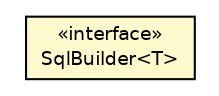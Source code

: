 #!/usr/local/bin/dot
#
# Class diagram 
# Generated by UMLGraph version R5_6 (http://www.umlgraph.org/)
#

digraph G {
	edge [fontname="Helvetica",fontsize=10,labelfontname="Helvetica",labelfontsize=10];
	node [fontname="Helvetica",fontsize=10,shape=plaintext];
	nodesep=0.25;
	ranksep=0.5;
	// net.ljcomputing.sql.builder.SqlBuilder<T>
	c809 [label=<<table title="net.ljcomputing.sql.builder.SqlBuilder" border="0" cellborder="1" cellspacing="0" cellpadding="2" port="p" bgcolor="lemonChiffon" href="./SqlBuilder.html">
		<tr><td><table border="0" cellspacing="0" cellpadding="1">
<tr><td align="center" balign="center"> &#171;interface&#187; </td></tr>
<tr><td align="center" balign="center"> SqlBuilder&lt;T&gt; </td></tr>
		</table></td></tr>
		</table>>, URL="./SqlBuilder.html", fontname="Helvetica", fontcolor="black", fontsize=9.0];
}

